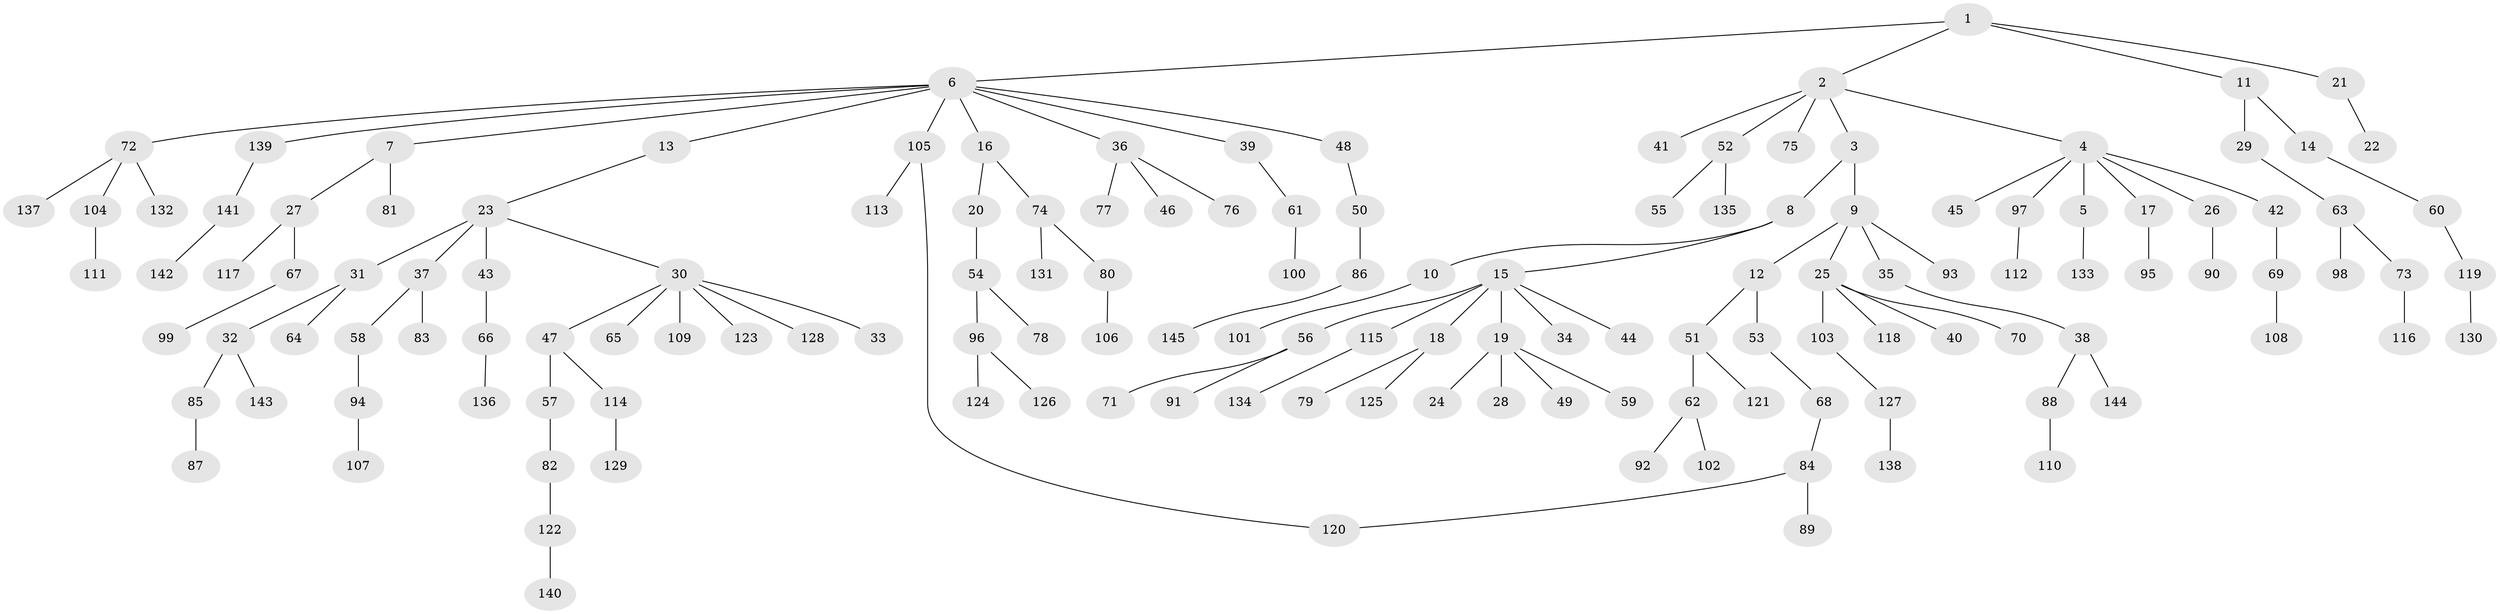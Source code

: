 // Generated by graph-tools (version 1.1) at 2025/34/03/09/25 02:34:20]
// undirected, 145 vertices, 145 edges
graph export_dot {
graph [start="1"]
  node [color=gray90,style=filled];
  1;
  2;
  3;
  4;
  5;
  6;
  7;
  8;
  9;
  10;
  11;
  12;
  13;
  14;
  15;
  16;
  17;
  18;
  19;
  20;
  21;
  22;
  23;
  24;
  25;
  26;
  27;
  28;
  29;
  30;
  31;
  32;
  33;
  34;
  35;
  36;
  37;
  38;
  39;
  40;
  41;
  42;
  43;
  44;
  45;
  46;
  47;
  48;
  49;
  50;
  51;
  52;
  53;
  54;
  55;
  56;
  57;
  58;
  59;
  60;
  61;
  62;
  63;
  64;
  65;
  66;
  67;
  68;
  69;
  70;
  71;
  72;
  73;
  74;
  75;
  76;
  77;
  78;
  79;
  80;
  81;
  82;
  83;
  84;
  85;
  86;
  87;
  88;
  89;
  90;
  91;
  92;
  93;
  94;
  95;
  96;
  97;
  98;
  99;
  100;
  101;
  102;
  103;
  104;
  105;
  106;
  107;
  108;
  109;
  110;
  111;
  112;
  113;
  114;
  115;
  116;
  117;
  118;
  119;
  120;
  121;
  122;
  123;
  124;
  125;
  126;
  127;
  128;
  129;
  130;
  131;
  132;
  133;
  134;
  135;
  136;
  137;
  138;
  139;
  140;
  141;
  142;
  143;
  144;
  145;
  1 -- 2;
  1 -- 6;
  1 -- 11;
  1 -- 21;
  2 -- 3;
  2 -- 4;
  2 -- 41;
  2 -- 52;
  2 -- 75;
  3 -- 8;
  3 -- 9;
  4 -- 5;
  4 -- 17;
  4 -- 26;
  4 -- 42;
  4 -- 45;
  4 -- 97;
  5 -- 133;
  6 -- 7;
  6 -- 13;
  6 -- 16;
  6 -- 36;
  6 -- 39;
  6 -- 48;
  6 -- 72;
  6 -- 105;
  6 -- 139;
  7 -- 27;
  7 -- 81;
  8 -- 10;
  8 -- 15;
  9 -- 12;
  9 -- 25;
  9 -- 35;
  9 -- 93;
  10 -- 101;
  11 -- 14;
  11 -- 29;
  12 -- 51;
  12 -- 53;
  13 -- 23;
  14 -- 60;
  15 -- 18;
  15 -- 19;
  15 -- 34;
  15 -- 44;
  15 -- 56;
  15 -- 115;
  16 -- 20;
  16 -- 74;
  17 -- 95;
  18 -- 79;
  18 -- 125;
  19 -- 24;
  19 -- 28;
  19 -- 49;
  19 -- 59;
  20 -- 54;
  21 -- 22;
  23 -- 30;
  23 -- 31;
  23 -- 37;
  23 -- 43;
  25 -- 40;
  25 -- 70;
  25 -- 103;
  25 -- 118;
  26 -- 90;
  27 -- 67;
  27 -- 117;
  29 -- 63;
  30 -- 33;
  30 -- 47;
  30 -- 65;
  30 -- 109;
  30 -- 123;
  30 -- 128;
  31 -- 32;
  31 -- 64;
  32 -- 85;
  32 -- 143;
  35 -- 38;
  36 -- 46;
  36 -- 76;
  36 -- 77;
  37 -- 58;
  37 -- 83;
  38 -- 88;
  38 -- 144;
  39 -- 61;
  42 -- 69;
  43 -- 66;
  47 -- 57;
  47 -- 114;
  48 -- 50;
  50 -- 86;
  51 -- 62;
  51 -- 121;
  52 -- 55;
  52 -- 135;
  53 -- 68;
  54 -- 78;
  54 -- 96;
  56 -- 71;
  56 -- 91;
  57 -- 82;
  58 -- 94;
  60 -- 119;
  61 -- 100;
  62 -- 92;
  62 -- 102;
  63 -- 73;
  63 -- 98;
  66 -- 136;
  67 -- 99;
  68 -- 84;
  69 -- 108;
  72 -- 104;
  72 -- 132;
  72 -- 137;
  73 -- 116;
  74 -- 80;
  74 -- 131;
  80 -- 106;
  82 -- 122;
  84 -- 89;
  84 -- 120;
  85 -- 87;
  86 -- 145;
  88 -- 110;
  94 -- 107;
  96 -- 124;
  96 -- 126;
  97 -- 112;
  103 -- 127;
  104 -- 111;
  105 -- 113;
  105 -- 120;
  114 -- 129;
  115 -- 134;
  119 -- 130;
  122 -- 140;
  127 -- 138;
  139 -- 141;
  141 -- 142;
}
